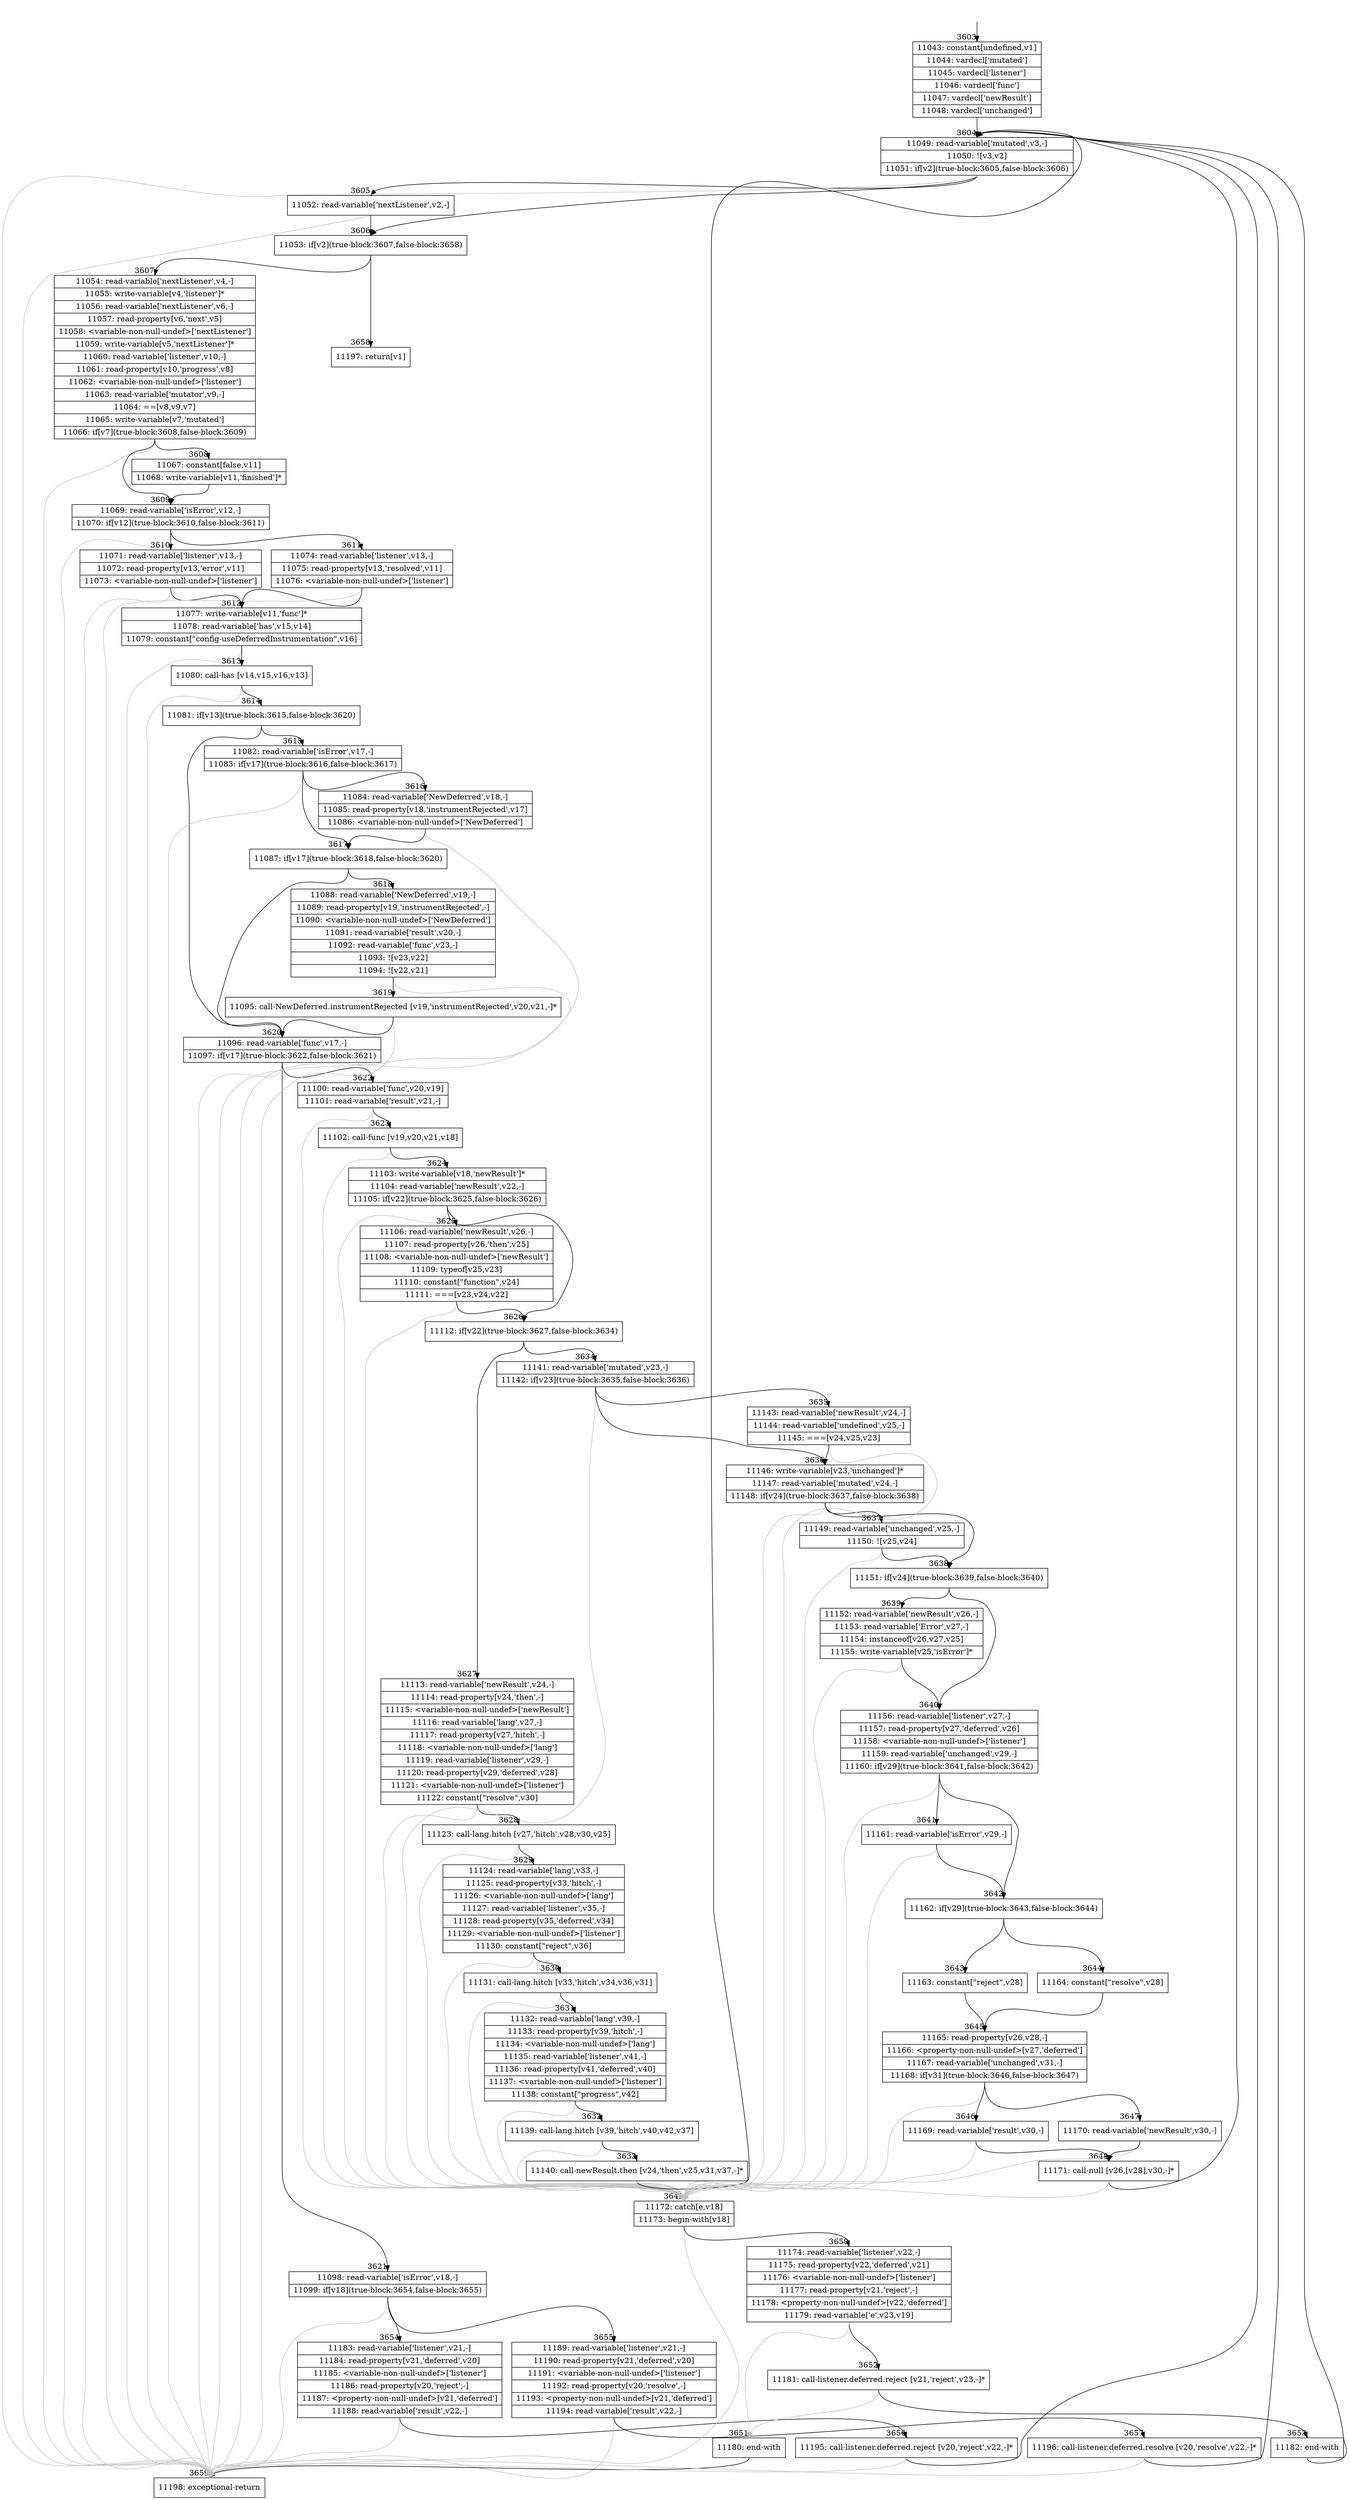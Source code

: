 digraph {
rankdir="TD"
BB_entry239[shape=none,label=""];
BB_entry239 -> BB3603 [tailport=s, headport=n, headlabel="    3603"]
BB3603 [shape=record label="{11043: constant[undefined,v1]|11044: vardecl['mutated']|11045: vardecl['listener']|11046: vardecl['func']|11047: vardecl['newResult']|11048: vardecl['unchanged']}" ] 
BB3603 -> BB3604 [tailport=s, headport=n, headlabel="      3604"]
BB3604 [shape=record label="{11049: read-variable['mutated',v3,-]|11050: ![v3,v2]|11051: if[v2](true-block:3605,false-block:3606)}" ] 
BB3604 -> BB3606 [tailport=s, headport=n, headlabel="      3606"]
BB3604 -> BB3605 [tailport=s, headport=n, headlabel="      3605"]
BB3604 -> BB3659 [tailport=s, headport=n, color=gray, headlabel="      3659"]
BB3605 [shape=record label="{11052: read-variable['nextListener',v2,-]}" ] 
BB3605 -> BB3606 [tailport=s, headport=n]
BB3605 -> BB3659 [tailport=s, headport=n, color=gray]
BB3606 [shape=record label="{11053: if[v2](true-block:3607,false-block:3658)}" ] 
BB3606 -> BB3607 [tailport=s, headport=n, headlabel="      3607"]
BB3606 -> BB3658 [tailport=s, headport=n, headlabel="      3658"]
BB3607 [shape=record label="{11054: read-variable['nextListener',v4,-]|11055: write-variable[v4,'listener']*|11056: read-variable['nextListener',v6,-]|11057: read-property[v6,'next',v5]|11058: \<variable-non-null-undef\>['nextListener']|11059: write-variable[v5,'nextListener']*|11060: read-variable['listener',v10,-]|11061: read-property[v10,'progress',v8]|11062: \<variable-non-null-undef\>['listener']|11063: read-variable['mutator',v9,-]|11064: ==[v8,v9,v7]|11065: write-variable[v7,'mutated']|11066: if[v7](true-block:3608,false-block:3609)}" ] 
BB3607 -> BB3608 [tailport=s, headport=n, headlabel="      3608"]
BB3607 -> BB3609 [tailport=s, headport=n, headlabel="      3609"]
BB3607 -> BB3659 [tailport=s, headport=n, color=gray]
BB3608 [shape=record label="{11067: constant[false,v11]|11068: write-variable[v11,'finished']*}" ] 
BB3608 -> BB3609 [tailport=s, headport=n]
BB3609 [shape=record label="{11069: read-variable['isError',v12,-]|11070: if[v12](true-block:3610,false-block:3611)}" ] 
BB3609 -> BB3610 [tailport=s, headport=n, headlabel="      3610"]
BB3609 -> BB3611 [tailport=s, headport=n, headlabel="      3611"]
BB3609 -> BB3659 [tailport=s, headport=n, color=gray]
BB3610 [shape=record label="{11071: read-variable['listener',v13,-]|11072: read-property[v13,'error',v11]|11073: \<variable-non-null-undef\>['listener']}" ] 
BB3610 -> BB3612 [tailport=s, headport=n, headlabel="      3612"]
BB3610 -> BB3659 [tailport=s, headport=n, color=gray]
BB3611 [shape=record label="{11074: read-variable['listener',v13,-]|11075: read-property[v13,'resolved',v11]|11076: \<variable-non-null-undef\>['listener']}" ] 
BB3611 -> BB3612 [tailport=s, headport=n]
BB3611 -> BB3659 [tailport=s, headport=n, color=gray]
BB3612 [shape=record label="{11077: write-variable[v11,'func']*|11078: read-variable['has',v15,v14]|11079: constant[\"config-useDeferredInstrumentation\",v16]}" ] 
BB3612 -> BB3613 [tailport=s, headport=n, headlabel="      3613"]
BB3612 -> BB3659 [tailport=s, headport=n, color=gray]
BB3613 [shape=record label="{11080: call-has [v14,v15,v16,v13]}" ] 
BB3613 -> BB3614 [tailport=s, headport=n, headlabel="      3614"]
BB3613 -> BB3659 [tailport=s, headport=n, color=gray]
BB3614 [shape=record label="{11081: if[v13](true-block:3615,false-block:3620)}" ] 
BB3614 -> BB3615 [tailport=s, headport=n, headlabel="      3615"]
BB3614 -> BB3620 [tailport=s, headport=n, headlabel="      3620"]
BB3615 [shape=record label="{11082: read-variable['isError',v17,-]|11083: if[v17](true-block:3616,false-block:3617)}" ] 
BB3615 -> BB3617 [tailport=s, headport=n, headlabel="      3617"]
BB3615 -> BB3616 [tailport=s, headport=n, headlabel="      3616"]
BB3615 -> BB3659 [tailport=s, headport=n, color=gray]
BB3616 [shape=record label="{11084: read-variable['NewDeferred',v18,-]|11085: read-property[v18,'instrumentRejected',v17]|11086: \<variable-non-null-undef\>['NewDeferred']}" ] 
BB3616 -> BB3617 [tailport=s, headport=n]
BB3616 -> BB3659 [tailport=s, headport=n, color=gray]
BB3617 [shape=record label="{11087: if[v17](true-block:3618,false-block:3620)}" ] 
BB3617 -> BB3618 [tailport=s, headport=n, headlabel="      3618"]
BB3617 -> BB3620 [tailport=s, headport=n]
BB3618 [shape=record label="{11088: read-variable['NewDeferred',v19,-]|11089: read-property[v19,'instrumentRejected',-]|11090: \<variable-non-null-undef\>['NewDeferred']|11091: read-variable['result',v20,-]|11092: read-variable['func',v23,-]|11093: ![v23,v22]|11094: ![v22,v21]}" ] 
BB3618 -> BB3619 [tailport=s, headport=n, headlabel="      3619"]
BB3618 -> BB3659 [tailport=s, headport=n, color=gray]
BB3619 [shape=record label="{11095: call-NewDeferred.instrumentRejected [v19,'instrumentRejected',v20,v21,-]*}" ] 
BB3619 -> BB3620 [tailport=s, headport=n]
BB3619 -> BB3659 [tailport=s, headport=n, color=gray]
BB3620 [shape=record label="{11096: read-variable['func',v17,-]|11097: if[v17](true-block:3622,false-block:3621)}" ] 
BB3620 -> BB3622 [tailport=s, headport=n, headlabel="      3622"]
BB3620 -> BB3621 [tailport=s, headport=n, headlabel="      3621"]
BB3620 -> BB3659 [tailport=s, headport=n, color=gray]
BB3621 [shape=record label="{11098: read-variable['isError',v18,-]|11099: if[v18](true-block:3654,false-block:3655)}" ] 
BB3621 -> BB3654 [tailport=s, headport=n, headlabel="      3654"]
BB3621 -> BB3655 [tailport=s, headport=n, headlabel="      3655"]
BB3621 -> BB3659 [tailport=s, headport=n, color=gray]
BB3622 [shape=record label="{11100: read-variable['func',v20,v19]|11101: read-variable['result',v21,-]}" ] 
BB3622 -> BB3623 [tailport=s, headport=n, headlabel="      3623"]
BB3622 -> BB3649 [tailport=s, headport=n, color=gray, headlabel="      3649"]
BB3623 [shape=record label="{11102: call-func [v19,v20,v21,v18]}" ] 
BB3623 -> BB3624 [tailport=s, headport=n, headlabel="      3624"]
BB3623 -> BB3649 [tailport=s, headport=n, color=gray]
BB3624 [shape=record label="{11103: write-variable[v18,'newResult']*|11104: read-variable['newResult',v22,-]|11105: if[v22](true-block:3625,false-block:3626)}" ] 
BB3624 -> BB3626 [tailport=s, headport=n, headlabel="      3626"]
BB3624 -> BB3625 [tailport=s, headport=n, headlabel="      3625"]
BB3624 -> BB3649 [tailport=s, headport=n, color=gray]
BB3625 [shape=record label="{11106: read-variable['newResult',v26,-]|11107: read-property[v26,'then',v25]|11108: \<variable-non-null-undef\>['newResult']|11109: typeof[v25,v23]|11110: constant[\"function\",v24]|11111: ===[v23,v24,v22]}" ] 
BB3625 -> BB3626 [tailport=s, headport=n]
BB3625 -> BB3649 [tailport=s, headport=n, color=gray]
BB3626 [shape=record label="{11112: if[v22](true-block:3627,false-block:3634)}" ] 
BB3626 -> BB3627 [tailport=s, headport=n, headlabel="      3627"]
BB3626 -> BB3634 [tailport=s, headport=n, headlabel="      3634"]
BB3627 [shape=record label="{11113: read-variable['newResult',v24,-]|11114: read-property[v24,'then',-]|11115: \<variable-non-null-undef\>['newResult']|11116: read-variable['lang',v27,-]|11117: read-property[v27,'hitch',-]|11118: \<variable-non-null-undef\>['lang']|11119: read-variable['listener',v29,-]|11120: read-property[v29,'deferred',v28]|11121: \<variable-non-null-undef\>['listener']|11122: constant[\"resolve\",v30]}" ] 
BB3627 -> BB3628 [tailport=s, headport=n, headlabel="      3628"]
BB3627 -> BB3649 [tailport=s, headport=n, color=gray]
BB3628 [shape=record label="{11123: call-lang.hitch [v27,'hitch',v28,v30,v25]}" ] 
BB3628 -> BB3629 [tailport=s, headport=n, headlabel="      3629"]
BB3628 -> BB3649 [tailport=s, headport=n, color=gray]
BB3629 [shape=record label="{11124: read-variable['lang',v33,-]|11125: read-property[v33,'hitch',-]|11126: \<variable-non-null-undef\>['lang']|11127: read-variable['listener',v35,-]|11128: read-property[v35,'deferred',v34]|11129: \<variable-non-null-undef\>['listener']|11130: constant[\"reject\",v36]}" ] 
BB3629 -> BB3630 [tailport=s, headport=n, headlabel="      3630"]
BB3629 -> BB3649 [tailport=s, headport=n, color=gray]
BB3630 [shape=record label="{11131: call-lang.hitch [v33,'hitch',v34,v36,v31]}" ] 
BB3630 -> BB3631 [tailport=s, headport=n, headlabel="      3631"]
BB3630 -> BB3649 [tailport=s, headport=n, color=gray]
BB3631 [shape=record label="{11132: read-variable['lang',v39,-]|11133: read-property[v39,'hitch',-]|11134: \<variable-non-null-undef\>['lang']|11135: read-variable['listener',v41,-]|11136: read-property[v41,'deferred',v40]|11137: \<variable-non-null-undef\>['listener']|11138: constant[\"progress\",v42]}" ] 
BB3631 -> BB3632 [tailport=s, headport=n, headlabel="      3632"]
BB3631 -> BB3649 [tailport=s, headport=n, color=gray]
BB3632 [shape=record label="{11139: call-lang.hitch [v39,'hitch',v40,v42,v37]}" ] 
BB3632 -> BB3633 [tailport=s, headport=n, headlabel="      3633"]
BB3632 -> BB3649 [tailport=s, headport=n, color=gray]
BB3633 [shape=record label="{11140: call-newResult.then [v24,'then',v25,v31,v37,-]*}" ] 
BB3633 -> BB3604 [tailport=s, headport=n]
BB3633 -> BB3649 [tailport=s, headport=n, color=gray]
BB3634 [shape=record label="{11141: read-variable['mutated',v23,-]|11142: if[v23](true-block:3635,false-block:3636)}" ] 
BB3634 -> BB3636 [tailport=s, headport=n, headlabel="      3636"]
BB3634 -> BB3635 [tailport=s, headport=n, headlabel="      3635"]
BB3634 -> BB3649 [tailport=s, headport=n, color=gray]
BB3635 [shape=record label="{11143: read-variable['newResult',v24,-]|11144: read-variable['undefined',v25,-]|11145: ===[v24,v25,v23]}" ] 
BB3635 -> BB3636 [tailport=s, headport=n]
BB3635 -> BB3649 [tailport=s, headport=n, color=gray]
BB3636 [shape=record label="{11146: write-variable[v23,'unchanged']*|11147: read-variable['mutated',v24,-]|11148: if[v24](true-block:3637,false-block:3638)}" ] 
BB3636 -> BB3638 [tailport=s, headport=n, headlabel="      3638"]
BB3636 -> BB3637 [tailport=s, headport=n, headlabel="      3637"]
BB3636 -> BB3649 [tailport=s, headport=n, color=gray]
BB3637 [shape=record label="{11149: read-variable['unchanged',v25,-]|11150: ![v25,v24]}" ] 
BB3637 -> BB3638 [tailport=s, headport=n]
BB3637 -> BB3649 [tailport=s, headport=n, color=gray]
BB3638 [shape=record label="{11151: if[v24](true-block:3639,false-block:3640)}" ] 
BB3638 -> BB3639 [tailport=s, headport=n, headlabel="      3639"]
BB3638 -> BB3640 [tailport=s, headport=n, headlabel="      3640"]
BB3639 [shape=record label="{11152: read-variable['newResult',v26,-]|11153: read-variable['Error',v27,-]|11154: instanceof[v26,v27,v25]|11155: write-variable[v25,'isError']*}" ] 
BB3639 -> BB3640 [tailport=s, headport=n]
BB3639 -> BB3649 [tailport=s, headport=n, color=gray]
BB3640 [shape=record label="{11156: read-variable['listener',v27,-]|11157: read-property[v27,'deferred',v26]|11158: \<variable-non-null-undef\>['listener']|11159: read-variable['unchanged',v29,-]|11160: if[v29](true-block:3641,false-block:3642)}" ] 
BB3640 -> BB3642 [tailport=s, headport=n, headlabel="      3642"]
BB3640 -> BB3641 [tailport=s, headport=n, headlabel="      3641"]
BB3640 -> BB3649 [tailport=s, headport=n, color=gray]
BB3641 [shape=record label="{11161: read-variable['isError',v29,-]}" ] 
BB3641 -> BB3642 [tailport=s, headport=n]
BB3641 -> BB3649 [tailport=s, headport=n, color=gray]
BB3642 [shape=record label="{11162: if[v29](true-block:3643,false-block:3644)}" ] 
BB3642 -> BB3643 [tailport=s, headport=n, headlabel="      3643"]
BB3642 -> BB3644 [tailport=s, headport=n, headlabel="      3644"]
BB3643 [shape=record label="{11163: constant[\"reject\",v28]}" ] 
BB3643 -> BB3645 [tailport=s, headport=n, headlabel="      3645"]
BB3644 [shape=record label="{11164: constant[\"resolve\",v28]}" ] 
BB3644 -> BB3645 [tailport=s, headport=n]
BB3645 [shape=record label="{11165: read-property[v26,v28,-]|11166: \<property-non-null-undef\>[v27,'deferred']|11167: read-variable['unchanged',v31,-]|11168: if[v31](true-block:3646,false-block:3647)}" ] 
BB3645 -> BB3646 [tailport=s, headport=n, headlabel="      3646"]
BB3645 -> BB3647 [tailport=s, headport=n, headlabel="      3647"]
BB3645 -> BB3649 [tailport=s, headport=n, color=gray]
BB3646 [shape=record label="{11169: read-variable['result',v30,-]}" ] 
BB3646 -> BB3648 [tailport=s, headport=n, headlabel="      3648"]
BB3646 -> BB3649 [tailport=s, headport=n, color=gray]
BB3647 [shape=record label="{11170: read-variable['newResult',v30,-]}" ] 
BB3647 -> BB3648 [tailport=s, headport=n]
BB3647 -> BB3649 [tailport=s, headport=n, color=gray]
BB3648 [shape=record label="{11171: call-null [v26,[v28],v30,-]*}" ] 
BB3648 -> BB3604 [tailport=s, headport=n]
BB3648 -> BB3649 [tailport=s, headport=n, color=gray]
BB3649 [shape=record label="{11172: catch[e,v18]|11173: begin-with[v18]}" ] 
BB3649 -> BB3650 [tailport=s, headport=n, headlabel="      3650"]
BB3649 -> BB3659 [tailport=s, headport=n, color=gray]
BB3650 [shape=record label="{11174: read-variable['listener',v22,-]|11175: read-property[v22,'deferred',v21]|11176: \<variable-non-null-undef\>['listener']|11177: read-property[v21,'reject',-]|11178: \<property-non-null-undef\>[v22,'deferred']|11179: read-variable['e',v23,v19]}" ] 
BB3650 -> BB3652 [tailport=s, headport=n, headlabel="      3652"]
BB3650 -> BB3651 [tailport=s, headport=n, color=gray, headlabel="      3651"]
BB3651 [shape=record label="{11180: end-with}" ] 
BB3651 -> BB3659 [tailport=s, headport=n]
BB3652 [shape=record label="{11181: call-listener.deferred.reject [v21,'reject',v23,-]*}" ] 
BB3652 -> BB3653 [tailport=s, headport=n, headlabel="      3653"]
BB3652 -> BB3651 [tailport=s, headport=n, color=gray]
BB3653 [shape=record label="{11182: end-with}" ] 
BB3653 -> BB3604 [tailport=s, headport=n]
BB3654 [shape=record label="{11183: read-variable['listener',v21,-]|11184: read-property[v21,'deferred',v20]|11185: \<variable-non-null-undef\>['listener']|11186: read-property[v20,'reject',-]|11187: \<property-non-null-undef\>[v21,'deferred']|11188: read-variable['result',v22,-]}" ] 
BB3654 -> BB3656 [tailport=s, headport=n, headlabel="      3656"]
BB3654 -> BB3659 [tailport=s, headport=n, color=gray]
BB3655 [shape=record label="{11189: read-variable['listener',v21,-]|11190: read-property[v21,'deferred',v20]|11191: \<variable-non-null-undef\>['listener']|11192: read-property[v20,'resolve',-]|11193: \<property-non-null-undef\>[v21,'deferred']|11194: read-variable['result',v22,-]}" ] 
BB3655 -> BB3657 [tailport=s, headport=n, headlabel="      3657"]
BB3655 -> BB3659 [tailport=s, headport=n, color=gray]
BB3656 [shape=record label="{11195: call-listener.deferred.reject [v20,'reject',v22,-]*}" ] 
BB3656 -> BB3604 [tailport=s, headport=n]
BB3656 -> BB3659 [tailport=s, headport=n, color=gray]
BB3657 [shape=record label="{11196: call-listener.deferred.resolve [v20,'resolve',v22,-]*}" ] 
BB3657 -> BB3604 [tailport=s, headport=n]
BB3657 -> BB3659 [tailport=s, headport=n, color=gray]
BB3658 [shape=record label="{11197: return[v1]}" ] 
BB3659 [shape=record label="{11198: exceptional-return}" ] 
//#$~ 4608
}
